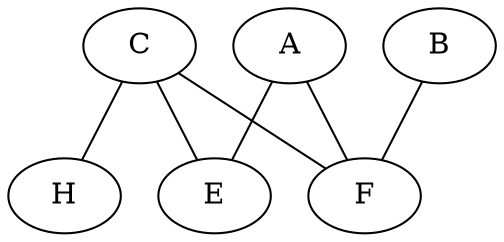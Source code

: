 graph G {
	subgraph X {
		A; B; C;
	};

	subgraph Y {
		E; F; H;
	};

	subgraph M {
		A--F; C--E;
	};
	
	A; B; C; E; F; H;
	A--E; B--F; C--F; C--H;
	
}